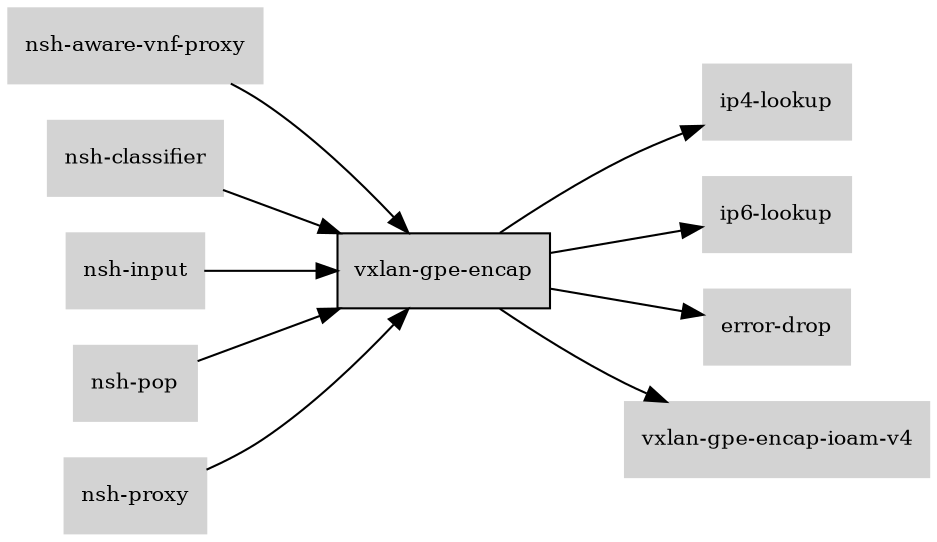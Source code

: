 digraph "vxlan_gpe_encap_subgraph" {
  rankdir=LR;
  node [shape=box, style=filled, fontsize=10, color=lightgray, fontcolor=black, fillcolor=lightgray];
  "vxlan-gpe-encap" [color=black, fontcolor=black, fillcolor=lightgray];
  edge [fontsize=8];
  "nsh-aware-vnf-proxy" -> "vxlan-gpe-encap";
  "nsh-classifier" -> "vxlan-gpe-encap";
  "nsh-input" -> "vxlan-gpe-encap";
  "nsh-pop" -> "vxlan-gpe-encap";
  "nsh-proxy" -> "vxlan-gpe-encap";
  "vxlan-gpe-encap" -> "ip4-lookup";
  "vxlan-gpe-encap" -> "ip6-lookup";
  "vxlan-gpe-encap" -> "error-drop";
  "vxlan-gpe-encap" -> "vxlan-gpe-encap-ioam-v4";
}
